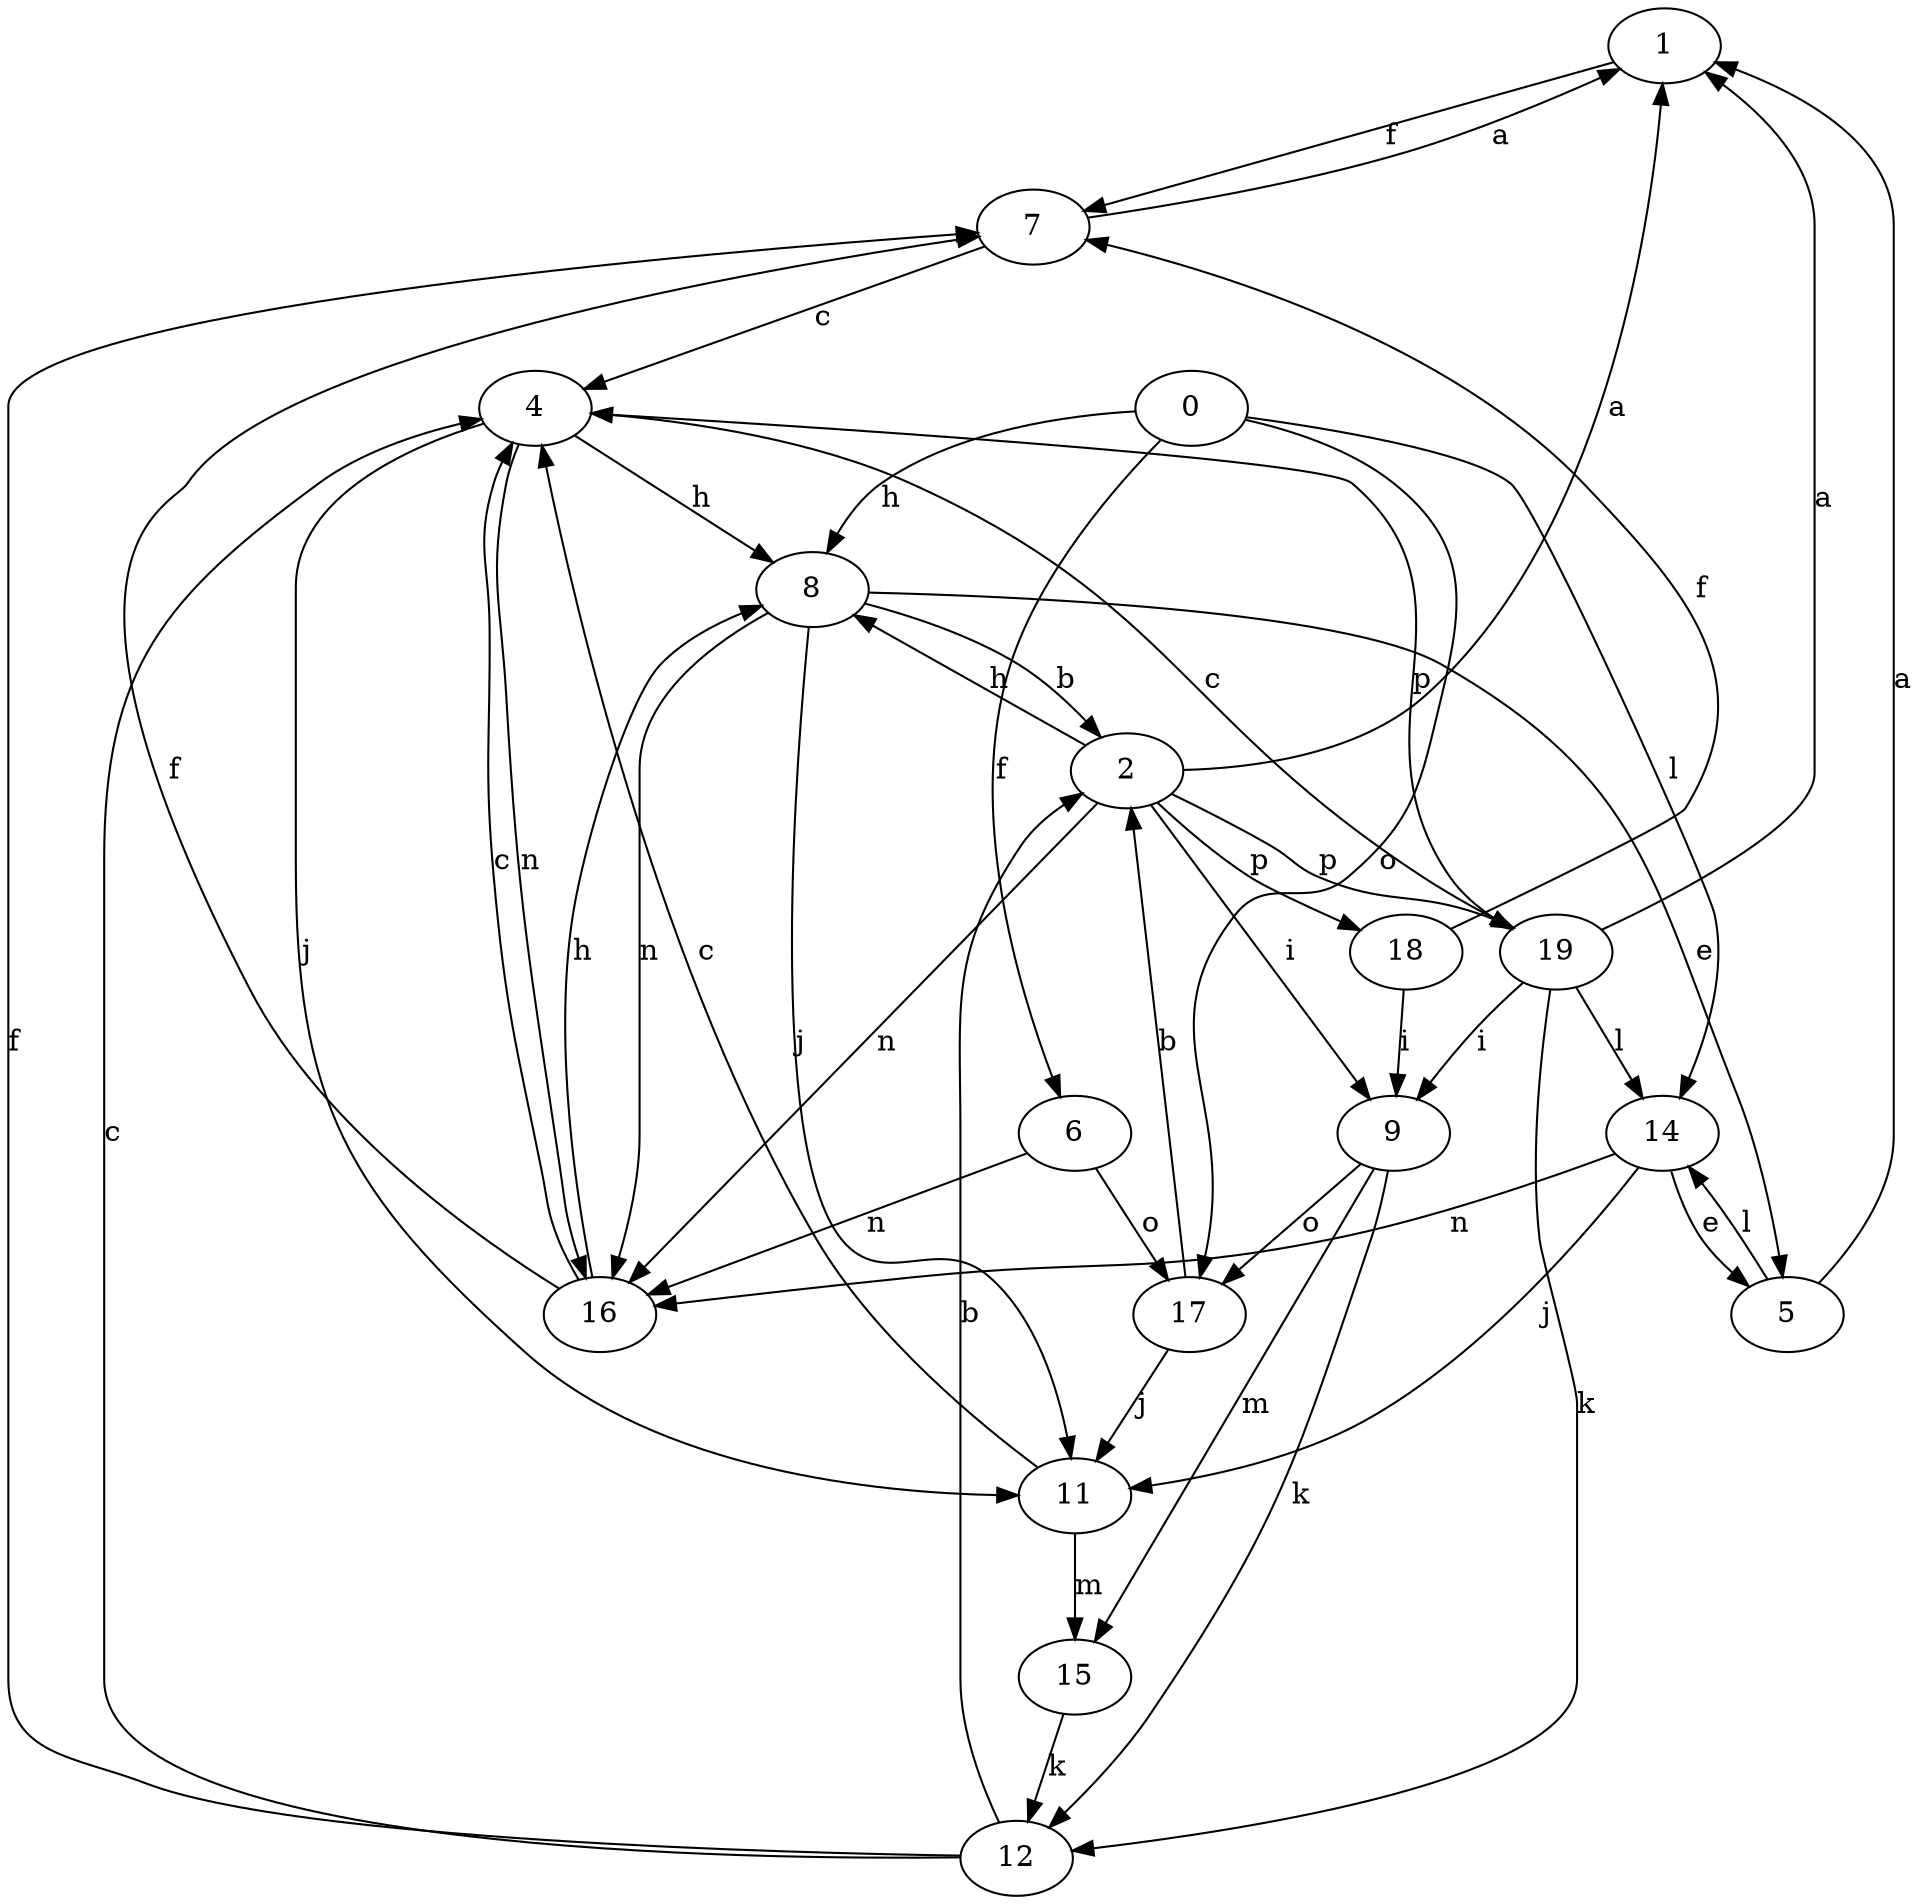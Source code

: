 strict digraph  {
1;
2;
4;
5;
6;
7;
8;
9;
11;
12;
14;
15;
16;
17;
0;
18;
19;
1 -> 7  [label=f];
2 -> 1  [label=a];
2 -> 8  [label=h];
2 -> 9  [label=i];
2 -> 16  [label=n];
2 -> 18  [label=p];
2 -> 19  [label=p];
4 -> 8  [label=h];
4 -> 11  [label=j];
4 -> 16  [label=n];
4 -> 19  [label=p];
5 -> 1  [label=a];
5 -> 14  [label=l];
6 -> 16  [label=n];
6 -> 17  [label=o];
7 -> 1  [label=a];
7 -> 4  [label=c];
8 -> 2  [label=b];
8 -> 5  [label=e];
8 -> 11  [label=j];
8 -> 16  [label=n];
9 -> 12  [label=k];
9 -> 15  [label=m];
9 -> 17  [label=o];
11 -> 4  [label=c];
11 -> 15  [label=m];
12 -> 2  [label=b];
12 -> 4  [label=c];
12 -> 7  [label=f];
14 -> 5  [label=e];
14 -> 11  [label=j];
14 -> 16  [label=n];
15 -> 12  [label=k];
16 -> 4  [label=c];
16 -> 7  [label=f];
16 -> 8  [label=h];
17 -> 2  [label=b];
17 -> 11  [label=j];
0 -> 6  [label=f];
0 -> 8  [label=h];
0 -> 14  [label=l];
0 -> 17  [label=o];
18 -> 7  [label=f];
18 -> 9  [label=i];
19 -> 1  [label=a];
19 -> 4  [label=c];
19 -> 9  [label=i];
19 -> 12  [label=k];
19 -> 14  [label=l];
}
